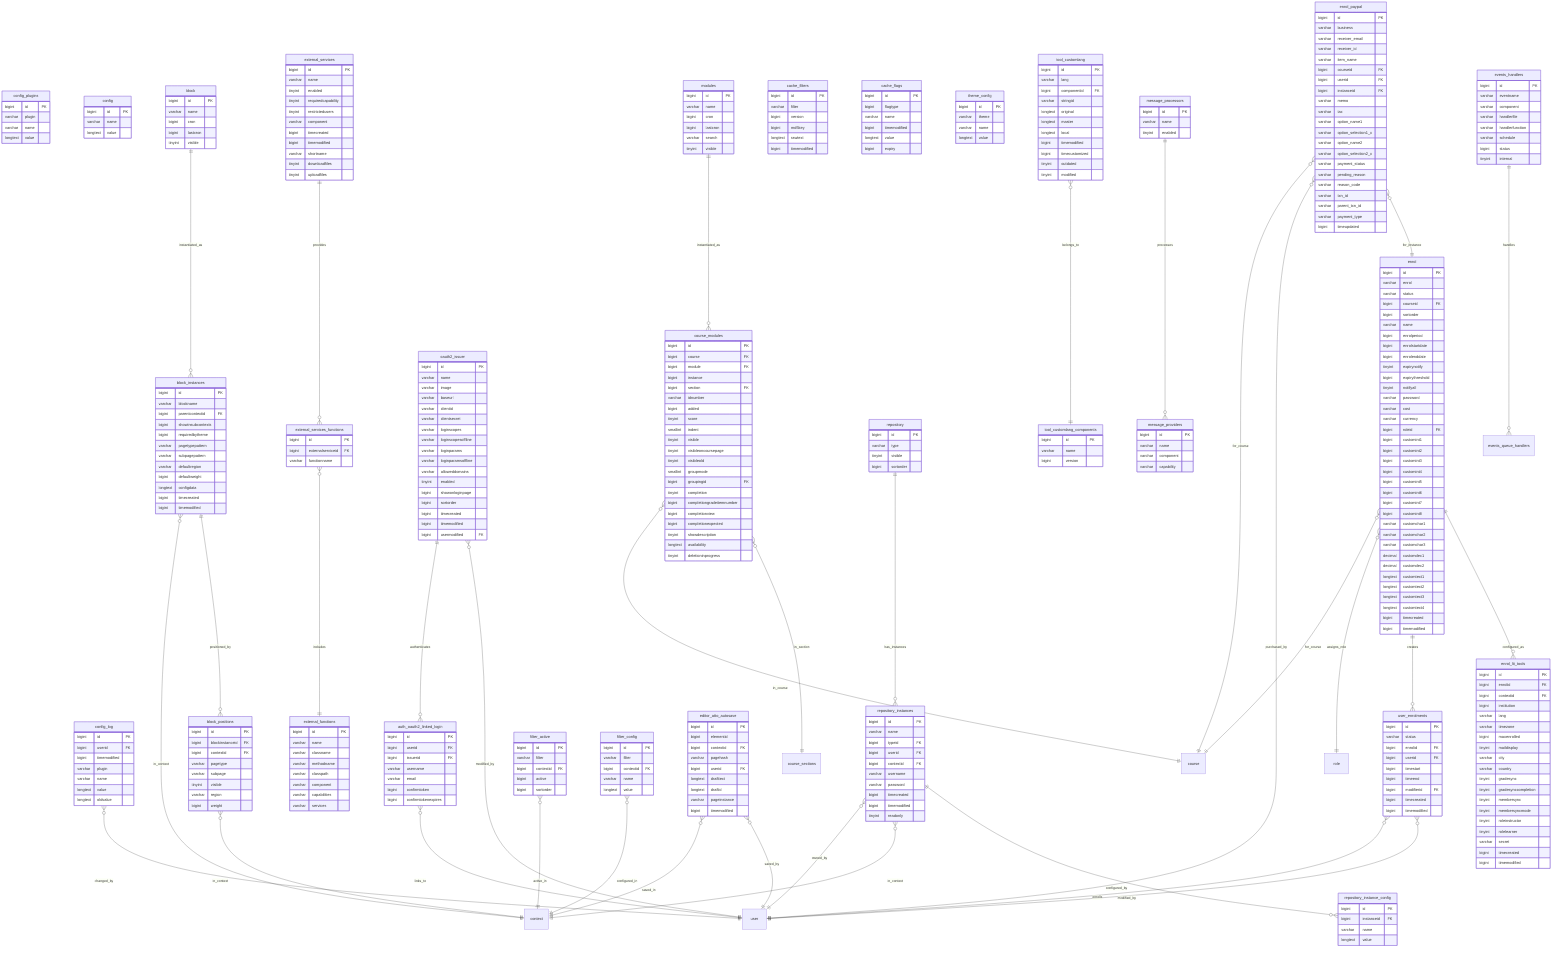 erDiagram
    %% Core Plugin Configuration
    config_plugins {
        bigint id PK
        varchar plugin
        varchar name
        longtext value
    }

    config {
        bigint id PK
        varchar name
        longtext value
    }

    config_log {
        bigint id PK
        bigint userid FK
        bigint timemodified
        varchar plugin
        varchar name
        longtext value
        longtext oldvalue
    }

    %% Activity Modules
    modules {
        bigint id PK
        varchar name
        bigint cron
        bigint lastcron
        varchar search
        tinyint visible
    }

    course_modules {
        bigint id PK
        bigint course FK
        bigint module FK
        bigint instance
        bigint section FK
        varchar idnumber
        bigint added
        tinyint score
        smallint indent
        tinyint visible
        tinyint visibleoncoursepage
        tinyint visibleold
        smallint groupmode
        bigint groupingid FK
        tinyint completion
        bigint completiongradeitemnumber
        bigint completionview
        bigint completionexpected
        tinyint showdescription
        longtext availability
        tinyint deletioninprogress
    }

    %% Block Plugins
    block {
        bigint id PK
        varchar name
        bigint cron
        bigint lastcron
        tinyint visible
    }

    block_instances {
        bigint id PK
        varchar blockname
        bigint parentcontextid FK
        bigint showinsubcontexts
        bigint requiredbytheme
        varchar pagetypepattern
        varchar subpagepattern
        varchar defaultregion
        bigint defaultweight
        longtext configdata
        bigint timecreated
        bigint timemodified
    }

    block_positions {
        bigint id PK
        bigint blockinstanceid FK
        bigint contextid FK
        varchar pagetype
        varchar subpage
        tinyint visible
        varchar region
        bigint weight
    }

    %% Authentication Plugins
    auth_oauth2_linked_login {
        bigint id PK
        bigint userid FK
        bigint issuerid FK
        varchar username
        varchar email
        bigint confirmtoken
        bigint confirmtokenexpires
    }

    oauth2_issuer {
        bigint id PK
        varchar name
        varchar image
        varchar baseurl
        varchar clientid
        varchar clientsecret
        varchar loginscopes
        varchar loginscopesoffline
        varchar loginparams
        varchar loginparamsoffline
        varchar alloweddomains
        tinyint enabled
        bigint showonloginpage
        bigint sortorder
        bigint timecreated
        bigint timemodified
        bigint usermodified FK
    }

    %% Enrollment Plugins
    enrol {
        bigint id PK
        varchar enrol
        varchar status
        bigint courseid FK
        bigint sortorder
        varchar name
        bigint enrolperiod
        bigint enrolstartdate
        bigint enrolenddate
        tinyint expirynotify
        bigint expirythreshold
        tinyint notifyall
        varchar password
        varchar cost
        varchar currency
        bigint roleid FK
        bigint customint1
        bigint customint2
        bigint customint3
        bigint customint4
        bigint customint5
        bigint customint6
        bigint customint7
        bigint customint8
        varchar customchar1
        varchar customchar2
        varchar customchar3
        decimal customdec1
        decimal customdec2
        longtext customtext1
        longtext customtext2
        longtext customtext3
        longtext customtext4
        bigint timecreated
        bigint timemodified
    }

    user_enrolments {
        bigint id PK
        varchar status
        bigint enrolid FK
        bigint userid FK
        bigint timestart
        bigint timeend
        bigint modifierid FK
        bigint timecreated
        bigint timemodified
    }

    enrol_lti_tools {
        bigint id PK
        bigint enrolid FK
        bigint contextid FK
        bigint institution
        varchar lang
        varchar timezone
        bigint maxenrolled
        tinyint maildisplay
        varchar city
        varchar country
        tinyint gradesync
        tinyint gradesynccompletion
        tinyint membersync
        tinyint membersyncmode
        tinyint roleinstructor
        tinyint rolelearner
        varchar secret
        bigint timecreated
        bigint timemodified
    }

    enrol_paypal {
        bigint id PK
        varchar business
        varchar receiver_email
        varchar receiver_id
        varchar item_name
        bigint courseid FK
        bigint userid FK
        bigint instanceid FK
        varchar memo
        varchar tax
        varchar option_name1
        varchar option_selection1_x
        varchar option_name2
        varchar option_selection2_x
        varchar payment_status
        varchar pending_reason
        varchar reason_code
        varchar txn_id
        varchar parent_txn_id
        varchar payment_type
        bigint timeupdated
    }

    %% Repository Plugins
    repository {
        bigint id PK
        varchar type
        tinyint visible
        bigint sortorder
    }

    repository_instances {
        bigint id PK
        varchar name
        bigint typeid FK
        bigint userid FK
        bigint contextid FK
        varchar username
        varchar password
        bigint timecreated
        bigint timemodified
        tinyint readonly
    }

    repository_instance_config {
        bigint id PK
        bigint instanceid FK
        varchar name
        longtext value
    }

    %% Filter Plugins
    filter_active {
        bigint id PK
        varchar filter
        bigint contextid FK
        bigint active
        bigint sortorder
    }

    filter_config {
        bigint id PK
        varchar filter
        bigint contextid FK
        varchar name
        longtext value
    }

    %% Editor Plugins
    editor_atto_autosave {
        bigint id PK
        bigint elementid
        bigint contextid FK
        varchar pagehash
        bigint userid FK
        longtext drafttext
        longtext draftid
        varchar pageinstance
        bigint timemodified
    }

    %% Cache Configuration
    cache_filters {
        bigint id PK
        varchar filter
        bigint version
        bigint md5key
        longtext rawtext
        bigint timemodified
    }

    cache_flags {
        bigint id PK
        bigint flagtype
        varchar name
        bigint timemodified
        longtext value
        bigint expiry
    }

    %% Theme Configuration
    theme_config {
        bigint id PK
        varchar theme
        varchar name
        longtext value
    }

    %% Tool Plugins
    tool_customlang {
        bigint id PK
        varchar lang
        bigint componentid FK
        varchar stringid
        longtext original
        longtext master
        longtext local
        bigint timemodified
        bigint timecustomized
        tinyint outdated
        tinyint modified
    }

    tool_customlang_components {
        bigint id PK
        varchar name
        bigint version
    }

    %% Message Output Plugins
    message_processors {
        bigint id PK
        varchar name
        tinyint enabled
    }

    message_providers {
        bigint id PK
        varchar name
        varchar component
        varchar capability
    }

    %% Event Handlers
    events_handlers {
        bigint id PK
        varchar eventname
        varchar component
        varchar handlerfile
        varchar handlerfunction
        varchar schedule
        bigint status
        tinyint internal
    }

    %% Web Service Plugins
    external_functions {
        bigint id PK
        varchar name
        varchar classname
        varchar methodname
        varchar classpath
        varchar component
        varchar capabilities
        varchar services
    }

    external_services {
        bigint id PK
        varchar name
        tinyint enabled
        tinyint requiredcapability
        tinyint restrictedusers
        varchar component
        bigint timecreated
        bigint timemodified
        varchar shortname
        tinyint downloadfiles
        tinyint uploadfiles
    }

    external_services_functions {
        bigint id PK
        bigint externalserviceid FK
        varchar functionname
    }

    %% RELATIONSHIPS

    %% Core Configuration
    config_log }o--|| user : "changed_by"

    %% Module Relationships
    modules ||--o{ course_modules : "instantiated_as"
    course_modules }o--|| course : "in_course"
    course_modules }o--|| course_sections : "in_section"

    %% Block Relationships
    block ||--o{ block_instances : "instantiated_as"
    block_instances }o--|| context : "in_context"
    block_instances ||--o{ block_positions : "positioned_by"
    block_positions }o--|| context : "in_context"

    %% Authentication Relationships
    oauth2_issuer ||--o{ auth_oauth2_linked_login : "authenticates"
    auth_oauth2_linked_login }o--|| user : "links_to"
    oauth2_issuer }o--|| user : "modified_by"

    %% Enrollment Relationships
    enrol }o--|| course : "for_course"
    enrol }o--|| role : "assigns_role"
    enrol ||--o{ user_enrolments : "creates"
    user_enrolments }o--|| user : "enrolls"
    user_enrolments }o--|| user : "modified_by"
    enrol ||--o{ enrol_lti_tools : "configured_as"
    enrol_paypal }o--|| course : "for_course"
    enrol_paypal }o--|| user : "purchased_by"
    enrol_paypal }o--|| enrol : "for_instance"

    %% Repository Relationships
    repository ||--o{ repository_instances : "has_instances"
    repository_instances }o--|| user : "owned_by"
    repository_instances }o--|| context : "in_context"
    repository_instances ||--o{ repository_instance_config : "configured_by"

    %% Filter Relationships
    filter_active }o--|| context : "active_in"
    filter_config }o--|| context : "configured_in"

    %% Editor Relationships
    editor_atto_autosave }o--|| context : "saved_in"
    editor_atto_autosave }o--|| user : "saved_by"

    %% Tool Relationships
    tool_customlang }o--|| tool_customlang_components : "belongs_to"

    %% Message Plugin Relationships
    message_processors ||--o{ message_providers : "processes"

    %% Event Handler Relationships
    events_handlers ||--o{ events_queue_handlers : "handles"

    %% Web Service Relationships
    external_services ||--o{ external_services_functions : "provides"
    external_services_functions }o--|| external_functions : "includes"